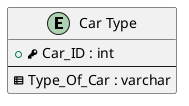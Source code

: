 @startuml
entity "Car Type" as carType
{
  + <&key> Car_ID : int
  --
  <&spreadsheet> Type_Of_Car : varchar
}
@enduml